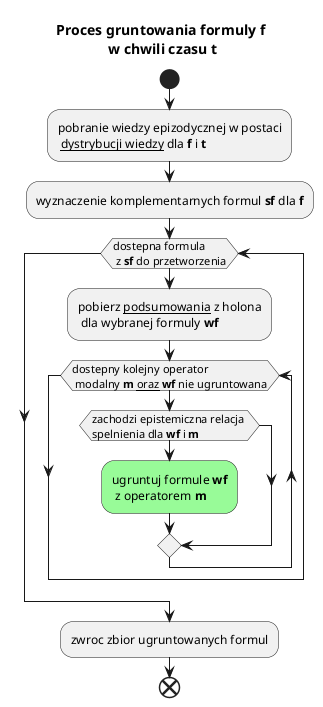 @startuml
title Proces gruntowania formuly <b>f</b>\n w chwili czasu <b>t</b>
start
:pobranie wiedzy epizodycznej w postaci\n <u>dystrybucji wiedzy</u> dla <b>f</b> i <b>t</b>;
:wyznaczenie komplementarnych formul <b>sf</b> dla <b>f</b>;
while (dostepna formula \n z <b>sf</b> do przetworzenia)
  :pobierz __podsumowania__ z holona\n dla wybranej formuly <b>wf</b>;
  while (dostepny kolejny operator\n modalny <b>m</b> __oraz__ <b>wf</b> nie ugruntowana)
    if (zachodzi epistemiczna relacja \nspelnienia dla <b>wf</b> i <b>m</b>) then
        #PaleGreen:ugruntuj formule <b>wf</b>\n z operatorem <b>m</b>;
    endif
  endwhile
endwhile
:zwroc zbior ugruntowanych formul;
end
@enduml